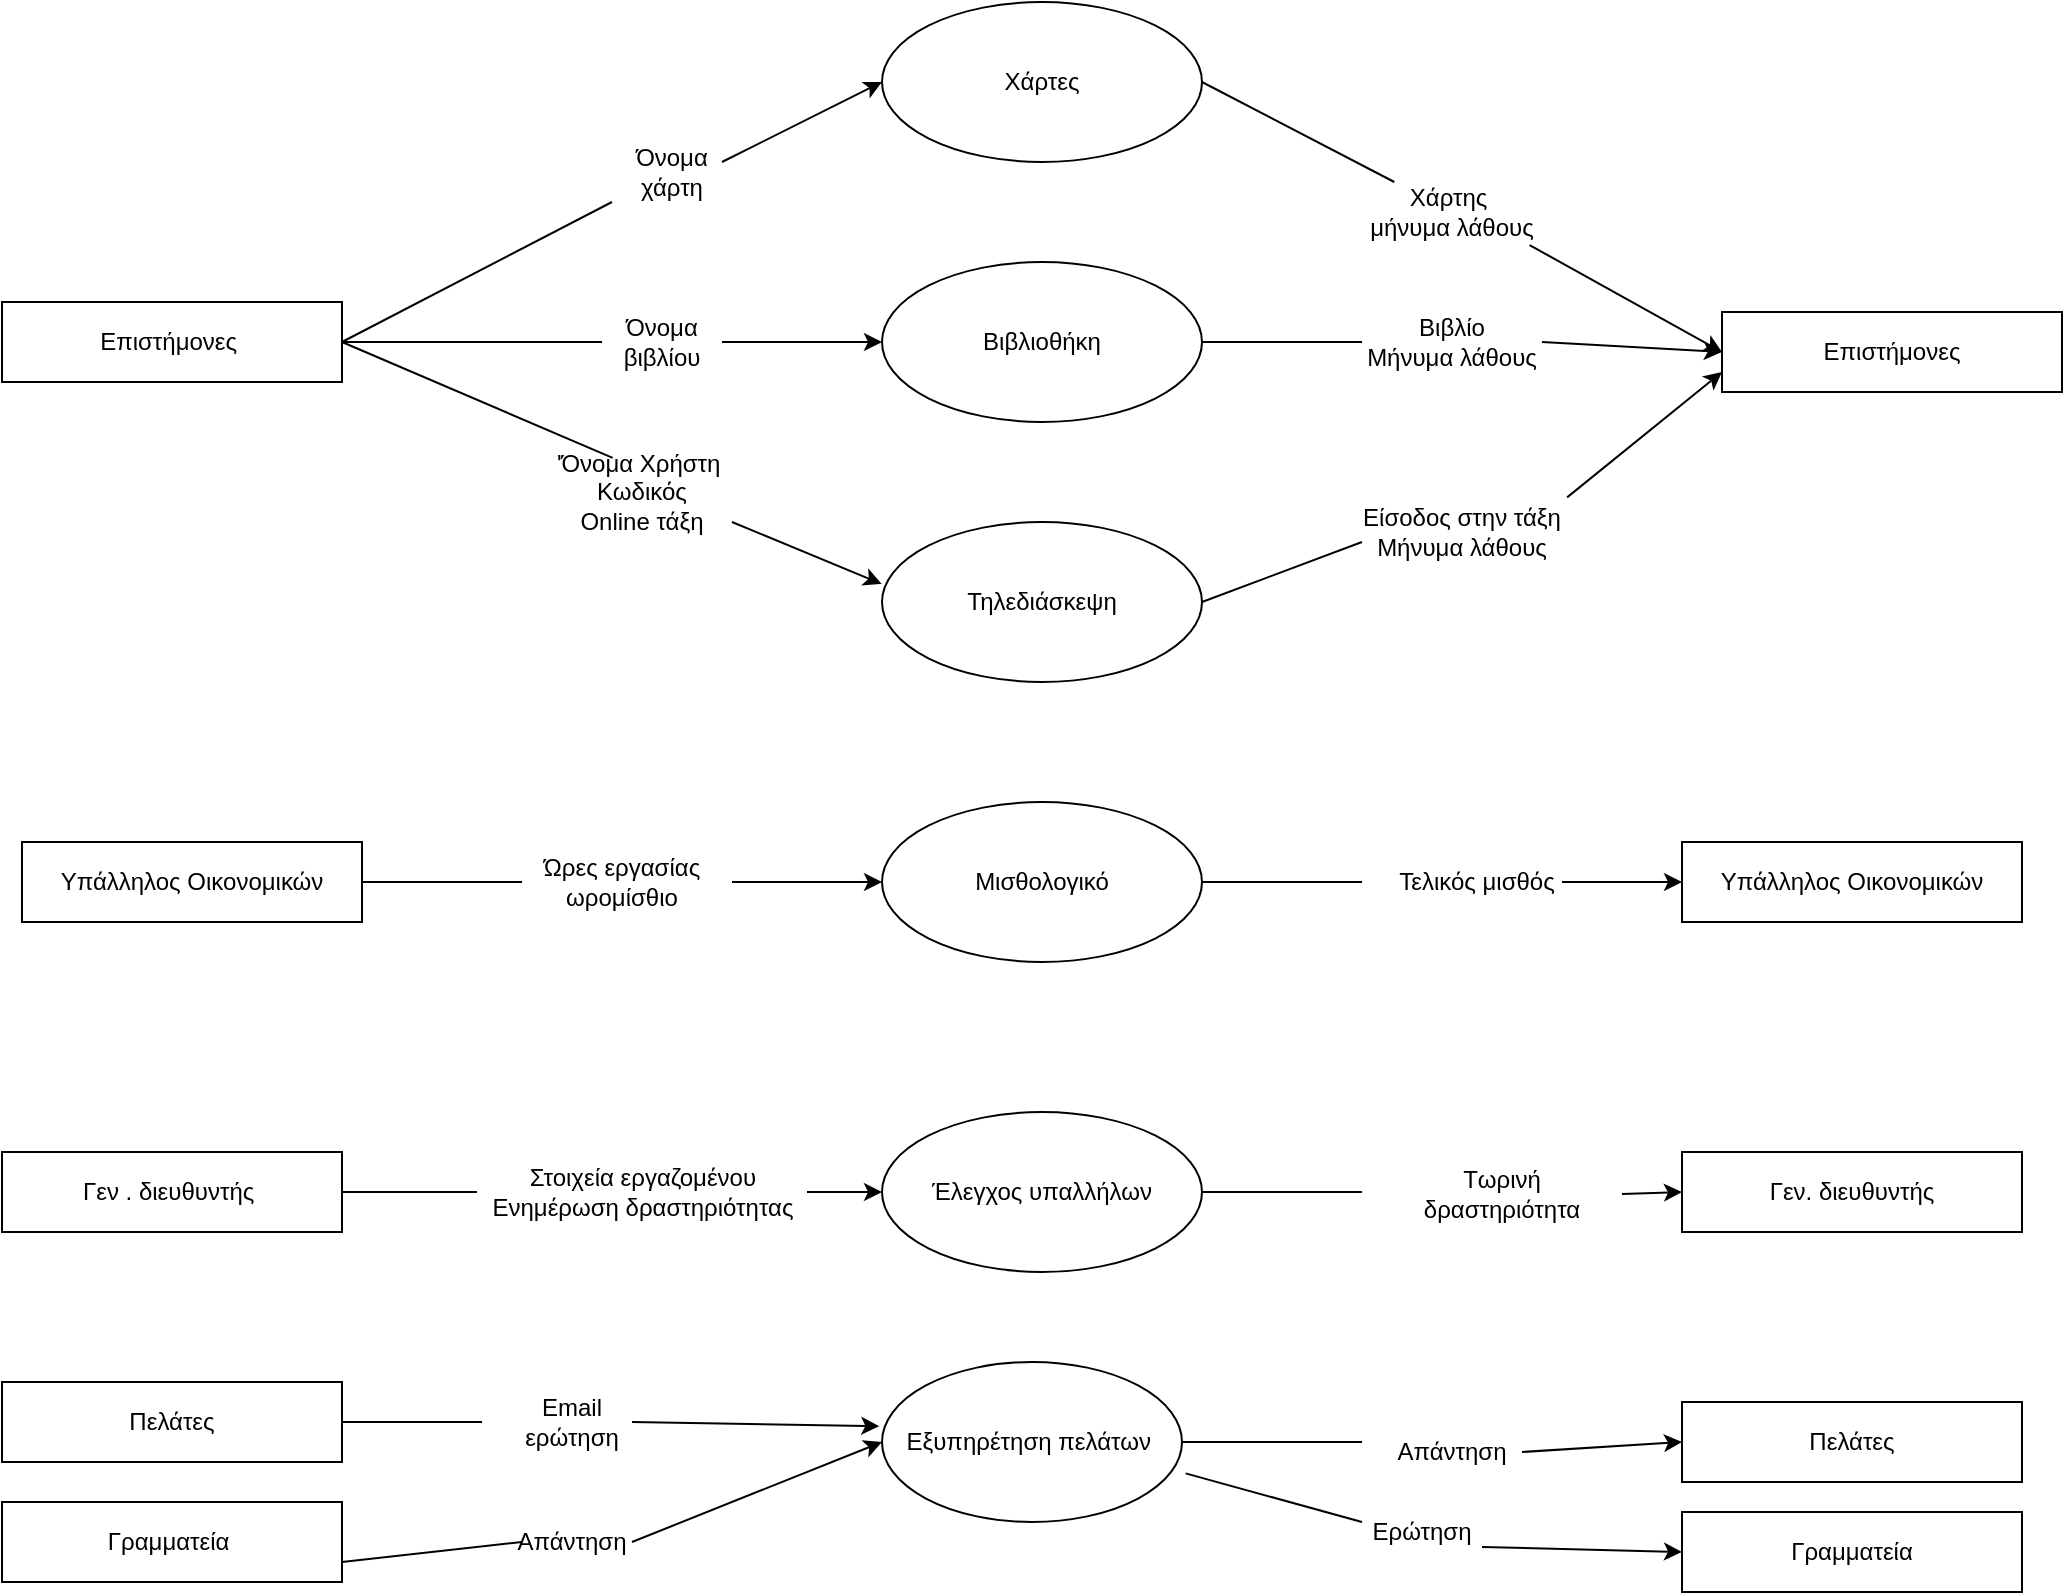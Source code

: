 <mxfile version="21.3.2" type="github">
  <diagram name="Σελίδα-1" id="d722_HOSetGY8IbsiXK8">
    <mxGraphModel dx="1608" dy="756" grid="1" gridSize="10" guides="1" tooltips="1" connect="1" arrows="1" fold="1" page="1" pageScale="1" pageWidth="3300" pageHeight="4681" math="0" shadow="0">
      <root>
        <mxCell id="0" />
        <mxCell id="1" parent="0" />
        <mxCell id="W4YdzC6T8s4nz27xlf9W-1" value="Επιστήμονες&amp;nbsp;" style="rounded=0;whiteSpace=wrap;html=1;" vertex="1" parent="1">
          <mxGeometry x="880" y="790" width="170" height="40" as="geometry" />
        </mxCell>
        <mxCell id="W4YdzC6T8s4nz27xlf9W-3" value="Χάρτες" style="ellipse;whiteSpace=wrap;html=1;align=center;" vertex="1" parent="1">
          <mxGeometry x="1320" y="640" width="160" height="80" as="geometry" />
        </mxCell>
        <mxCell id="W4YdzC6T8s4nz27xlf9W-4" value="" style="endArrow=none;html=1;rounded=0;exitX=1;exitY=0.5;exitDx=0;exitDy=0;entryX=0;entryY=1;entryDx=0;entryDy=0;" edge="1" parent="1" source="W4YdzC6T8s4nz27xlf9W-1" target="W4YdzC6T8s4nz27xlf9W-5">
          <mxGeometry width="50" height="50" relative="1" as="geometry">
            <mxPoint x="1080" y="710" as="sourcePoint" />
            <mxPoint x="1120" y="680" as="targetPoint" />
          </mxGeometry>
        </mxCell>
        <mxCell id="W4YdzC6T8s4nz27xlf9W-5" value="Όνομα χάρτη" style="text;html=1;strokeColor=none;fillColor=none;align=center;verticalAlign=middle;whiteSpace=wrap;rounded=0;" vertex="1" parent="1">
          <mxGeometry x="1185" y="710" width="60" height="30" as="geometry" />
        </mxCell>
        <mxCell id="W4YdzC6T8s4nz27xlf9W-6" value="" style="endArrow=classic;html=1;rounded=0;entryX=0;entryY=0.5;entryDx=0;entryDy=0;" edge="1" parent="1" target="W4YdzC6T8s4nz27xlf9W-3">
          <mxGeometry width="50" height="50" relative="1" as="geometry">
            <mxPoint x="1240" y="720" as="sourcePoint" />
            <mxPoint x="1260" y="640" as="targetPoint" />
          </mxGeometry>
        </mxCell>
        <mxCell id="W4YdzC6T8s4nz27xlf9W-7" value="Βιβλιοθήκη" style="ellipse;whiteSpace=wrap;html=1;align=center;" vertex="1" parent="1">
          <mxGeometry x="1320" y="770" width="160" height="80" as="geometry" />
        </mxCell>
        <mxCell id="W4YdzC6T8s4nz27xlf9W-8" value="" style="endArrow=none;html=1;rounded=0;exitX=1;exitY=0.5;exitDx=0;exitDy=0;entryX=0;entryY=0.5;entryDx=0;entryDy=0;" edge="1" parent="1" source="W4YdzC6T8s4nz27xlf9W-1" target="W4YdzC6T8s4nz27xlf9W-10">
          <mxGeometry width="50" height="50" relative="1" as="geometry">
            <mxPoint x="1030" y="700" as="sourcePoint" />
            <mxPoint x="1160" y="750" as="targetPoint" />
          </mxGeometry>
        </mxCell>
        <mxCell id="W4YdzC6T8s4nz27xlf9W-10" value="Όνομα βιβλίου" style="text;html=1;strokeColor=none;fillColor=none;align=center;verticalAlign=middle;whiteSpace=wrap;rounded=0;" vertex="1" parent="1">
          <mxGeometry x="1180" y="795" width="60" height="30" as="geometry" />
        </mxCell>
        <mxCell id="W4YdzC6T8s4nz27xlf9W-11" value="" style="endArrow=classic;html=1;rounded=0;exitX=1;exitY=0.5;exitDx=0;exitDy=0;entryX=0;entryY=0.5;entryDx=0;entryDy=0;" edge="1" parent="1" source="W4YdzC6T8s4nz27xlf9W-10" target="W4YdzC6T8s4nz27xlf9W-7">
          <mxGeometry width="50" height="50" relative="1" as="geometry">
            <mxPoint x="1250" y="800" as="sourcePoint" />
            <mxPoint x="1300" y="750" as="targetPoint" />
          </mxGeometry>
        </mxCell>
        <mxCell id="W4YdzC6T8s4nz27xlf9W-12" value="Τηλεδιάσκεψη" style="ellipse;whiteSpace=wrap;html=1;align=center;" vertex="1" parent="1">
          <mxGeometry x="1320" y="900" width="160" height="80" as="geometry" />
        </mxCell>
        <mxCell id="W4YdzC6T8s4nz27xlf9W-13" value="" style="endArrow=none;html=1;rounded=0;exitX=1;exitY=0.5;exitDx=0;exitDy=0;entryX=0.337;entryY=-0.068;entryDx=0;entryDy=0;entryPerimeter=0;" edge="1" parent="1" source="W4YdzC6T8s4nz27xlf9W-1" target="W4YdzC6T8s4nz27xlf9W-14">
          <mxGeometry width="50" height="50" relative="1" as="geometry">
            <mxPoint x="1110" y="880" as="sourcePoint" />
            <mxPoint x="1160" y="830" as="targetPoint" />
          </mxGeometry>
        </mxCell>
        <mxCell id="W4YdzC6T8s4nz27xlf9W-14" value="&#39;Όνομα Χρήστη&amp;nbsp;&lt;br&gt;Κωδικός&lt;br&gt;Online τάξη" style="text;html=1;strokeColor=none;fillColor=none;align=center;verticalAlign=middle;whiteSpace=wrap;rounded=0;" vertex="1" parent="1">
          <mxGeometry x="1155" y="870" width="90" height="30" as="geometry" />
        </mxCell>
        <mxCell id="W4YdzC6T8s4nz27xlf9W-15" value="" style="endArrow=classic;html=1;rounded=0;entryX=-0.001;entryY=0.387;entryDx=0;entryDy=0;exitX=1;exitY=1;exitDx=0;exitDy=0;entryPerimeter=0;" edge="1" parent="1" source="W4YdzC6T8s4nz27xlf9W-14" target="W4YdzC6T8s4nz27xlf9W-12">
          <mxGeometry width="50" height="50" relative="1" as="geometry">
            <mxPoint x="1230" y="880" as="sourcePoint" />
            <mxPoint x="1300" y="910" as="targetPoint" />
          </mxGeometry>
        </mxCell>
        <mxCell id="W4YdzC6T8s4nz27xlf9W-16" value="Επιστήμονες" style="whiteSpace=wrap;html=1;align=center;" vertex="1" parent="1">
          <mxGeometry x="1740" y="795" width="170" height="40" as="geometry" />
        </mxCell>
        <mxCell id="W4YdzC6T8s4nz27xlf9W-18" value="" style="endArrow=none;html=1;rounded=0;exitX=1;exitY=0.5;exitDx=0;exitDy=0;" edge="1" parent="1" source="W4YdzC6T8s4nz27xlf9W-3" target="W4YdzC6T8s4nz27xlf9W-19">
          <mxGeometry width="50" height="50" relative="1" as="geometry">
            <mxPoint x="1480" y="680" as="sourcePoint" />
            <mxPoint x="1600" y="750" as="targetPoint" />
          </mxGeometry>
        </mxCell>
        <mxCell id="W4YdzC6T8s4nz27xlf9W-19" value="Χάρτης&amp;nbsp;&lt;br&gt;μήνυμα λάθους" style="text;html=1;strokeColor=none;fillColor=none;align=center;verticalAlign=middle;whiteSpace=wrap;rounded=0;" vertex="1" parent="1">
          <mxGeometry x="1560" y="730" width="90" height="30" as="geometry" />
        </mxCell>
        <mxCell id="W4YdzC6T8s4nz27xlf9W-20" value="" style="endArrow=classic;html=1;rounded=0;entryX=0;entryY=0.5;entryDx=0;entryDy=0;exitX=0.931;exitY=1.051;exitDx=0;exitDy=0;exitPerimeter=0;" edge="1" parent="1" source="W4YdzC6T8s4nz27xlf9W-19" target="W4YdzC6T8s4nz27xlf9W-16">
          <mxGeometry width="50" height="50" relative="1" as="geometry">
            <mxPoint x="1660" y="840" as="sourcePoint" />
            <mxPoint x="1710" y="790" as="targetPoint" />
          </mxGeometry>
        </mxCell>
        <mxCell id="W4YdzC6T8s4nz27xlf9W-21" value="" style="endArrow=none;html=1;rounded=0;exitX=1;exitY=0.5;exitDx=0;exitDy=0;" edge="1" parent="1" source="W4YdzC6T8s4nz27xlf9W-7">
          <mxGeometry width="50" height="50" relative="1" as="geometry">
            <mxPoint x="1520" y="850" as="sourcePoint" />
            <mxPoint x="1560" y="810" as="targetPoint" />
          </mxGeometry>
        </mxCell>
        <mxCell id="W4YdzC6T8s4nz27xlf9W-22" value="Βιβλίο&lt;br&gt;Μήνυμα λάθους" style="text;html=1;strokeColor=none;fillColor=none;align=center;verticalAlign=middle;whiteSpace=wrap;rounded=0;" vertex="1" parent="1">
          <mxGeometry x="1560" y="795" width="90" height="30" as="geometry" />
        </mxCell>
        <mxCell id="W4YdzC6T8s4nz27xlf9W-23" value="" style="endArrow=classic;html=1;rounded=0;exitX=1;exitY=0.5;exitDx=0;exitDy=0;entryX=0;entryY=0.5;entryDx=0;entryDy=0;" edge="1" parent="1" source="W4YdzC6T8s4nz27xlf9W-22" target="W4YdzC6T8s4nz27xlf9W-16">
          <mxGeometry width="50" height="50" relative="1" as="geometry">
            <mxPoint x="1660" y="900" as="sourcePoint" />
            <mxPoint x="1710" y="850" as="targetPoint" />
          </mxGeometry>
        </mxCell>
        <mxCell id="W4YdzC6T8s4nz27xlf9W-24" value="" style="endArrow=none;html=1;rounded=0;exitX=1;exitY=0.5;exitDx=0;exitDy=0;" edge="1" parent="1" source="W4YdzC6T8s4nz27xlf9W-12">
          <mxGeometry width="50" height="50" relative="1" as="geometry">
            <mxPoint x="1520" y="960" as="sourcePoint" />
            <mxPoint x="1560" y="910" as="targetPoint" />
          </mxGeometry>
        </mxCell>
        <mxCell id="W4YdzC6T8s4nz27xlf9W-25" value="Είσοδος στην τάξη&lt;br&gt;Μήνυμα λάθους" style="text;html=1;strokeColor=none;fillColor=none;align=center;verticalAlign=middle;whiteSpace=wrap;rounded=0;" vertex="1" parent="1">
          <mxGeometry x="1550" y="890" width="120" height="30" as="geometry" />
        </mxCell>
        <mxCell id="W4YdzC6T8s4nz27xlf9W-26" value="" style="endArrow=classic;html=1;rounded=0;entryX=0;entryY=0.75;entryDx=0;entryDy=0;exitX=0.938;exitY=-0.077;exitDx=0;exitDy=0;exitPerimeter=0;" edge="1" parent="1" source="W4YdzC6T8s4nz27xlf9W-25" target="W4YdzC6T8s4nz27xlf9W-16">
          <mxGeometry width="50" height="50" relative="1" as="geometry">
            <mxPoint x="1710" y="920" as="sourcePoint" />
            <mxPoint x="1760" y="870" as="targetPoint" />
          </mxGeometry>
        </mxCell>
        <mxCell id="W4YdzC6T8s4nz27xlf9W-27" value="Υπάλληλος Οικονομικών" style="whiteSpace=wrap;html=1;align=center;" vertex="1" parent="1">
          <mxGeometry x="890" y="1060" width="170" height="40" as="geometry" />
        </mxCell>
        <mxCell id="W4YdzC6T8s4nz27xlf9W-28" value="Μισθολογικό" style="ellipse;whiteSpace=wrap;html=1;align=center;" vertex="1" parent="1">
          <mxGeometry x="1320" y="1040" width="160" height="80" as="geometry" />
        </mxCell>
        <mxCell id="W4YdzC6T8s4nz27xlf9W-29" value="" style="endArrow=none;html=1;rounded=0;exitX=1;exitY=0.5;exitDx=0;exitDy=0;" edge="1" parent="1" source="W4YdzC6T8s4nz27xlf9W-27">
          <mxGeometry width="50" height="50" relative="1" as="geometry">
            <mxPoint x="1100" y="1100" as="sourcePoint" />
            <mxPoint x="1140" y="1080" as="targetPoint" />
          </mxGeometry>
        </mxCell>
        <mxCell id="W4YdzC6T8s4nz27xlf9W-30" value="Ώρες εργασίας&lt;br&gt;ωρομίσθιο" style="text;html=1;strokeColor=none;fillColor=none;align=center;verticalAlign=middle;whiteSpace=wrap;rounded=0;" vertex="1" parent="1">
          <mxGeometry x="1135" y="1065" width="110" height="30" as="geometry" />
        </mxCell>
        <mxCell id="W4YdzC6T8s4nz27xlf9W-31" value="" style="endArrow=classic;html=1;rounded=0;exitX=1;exitY=0.5;exitDx=0;exitDy=0;entryX=0;entryY=0.5;entryDx=0;entryDy=0;" edge="1" parent="1" source="W4YdzC6T8s4nz27xlf9W-30" target="W4YdzC6T8s4nz27xlf9W-28">
          <mxGeometry width="50" height="50" relative="1" as="geometry">
            <mxPoint x="1290" y="1160" as="sourcePoint" />
            <mxPoint x="1340" y="1110" as="targetPoint" />
          </mxGeometry>
        </mxCell>
        <mxCell id="W4YdzC6T8s4nz27xlf9W-32" value="Υπάλληλος Οικονομικών" style="whiteSpace=wrap;html=1;align=center;" vertex="1" parent="1">
          <mxGeometry x="1720" y="1060" width="170" height="40" as="geometry" />
        </mxCell>
        <mxCell id="W4YdzC6T8s4nz27xlf9W-34" value="" style="endArrow=none;html=1;rounded=0;exitX=1;exitY=0.5;exitDx=0;exitDy=0;" edge="1" parent="1" source="W4YdzC6T8s4nz27xlf9W-28">
          <mxGeometry width="50" height="50" relative="1" as="geometry">
            <mxPoint x="1520" y="1100" as="sourcePoint" />
            <mxPoint x="1560" y="1080" as="targetPoint" />
          </mxGeometry>
        </mxCell>
        <mxCell id="W4YdzC6T8s4nz27xlf9W-35" value="Τελικός μισθός" style="text;html=1;strokeColor=none;fillColor=none;align=center;verticalAlign=middle;whiteSpace=wrap;rounded=0;" vertex="1" parent="1">
          <mxGeometry x="1575" y="1065" width="85" height="30" as="geometry" />
        </mxCell>
        <mxCell id="W4YdzC6T8s4nz27xlf9W-36" value="" style="endArrow=classic;html=1;rounded=0;entryX=0;entryY=0.5;entryDx=0;entryDy=0;exitX=1;exitY=0.5;exitDx=0;exitDy=0;" edge="1" parent="1" source="W4YdzC6T8s4nz27xlf9W-35" target="W4YdzC6T8s4nz27xlf9W-32">
          <mxGeometry width="50" height="50" relative="1" as="geometry">
            <mxPoint x="1640" y="1150" as="sourcePoint" />
            <mxPoint x="1690" y="1100" as="targetPoint" />
          </mxGeometry>
        </mxCell>
        <mxCell id="W4YdzC6T8s4nz27xlf9W-37" value="Γεν . διευθυντής&amp;nbsp;" style="whiteSpace=wrap;html=1;align=center;" vertex="1" parent="1">
          <mxGeometry x="880" y="1215" width="170" height="40" as="geometry" />
        </mxCell>
        <mxCell id="W4YdzC6T8s4nz27xlf9W-38" value="" style="endArrow=none;html=1;rounded=0;exitX=1;exitY=0.5;exitDx=0;exitDy=0;entryX=0;entryY=0.5;entryDx=0;entryDy=0;" edge="1" parent="1" source="W4YdzC6T8s4nz27xlf9W-37" target="W4YdzC6T8s4nz27xlf9W-39">
          <mxGeometry width="50" height="50" relative="1" as="geometry">
            <mxPoint x="1080" y="1270" as="sourcePoint" />
            <mxPoint x="1110" y="1260" as="targetPoint" />
          </mxGeometry>
        </mxCell>
        <mxCell id="W4YdzC6T8s4nz27xlf9W-39" value="Στοιχεία εργαζομένου&lt;br&gt;Ενημέρωση δραστηριότητας" style="text;html=1;strokeColor=none;fillColor=none;align=center;verticalAlign=middle;whiteSpace=wrap;rounded=0;" vertex="1" parent="1">
          <mxGeometry x="1117.5" y="1220" width="165" height="30" as="geometry" />
        </mxCell>
        <mxCell id="W4YdzC6T8s4nz27xlf9W-40" value="Έλεγχος υπαλλήλων" style="ellipse;whiteSpace=wrap;html=1;align=center;" vertex="1" parent="1">
          <mxGeometry x="1320" y="1195" width="160" height="80" as="geometry" />
        </mxCell>
        <mxCell id="W4YdzC6T8s4nz27xlf9W-41" value="" style="endArrow=classic;html=1;rounded=0;entryX=0;entryY=0.5;entryDx=0;entryDy=0;exitX=1;exitY=0.5;exitDx=0;exitDy=0;" edge="1" parent="1" source="W4YdzC6T8s4nz27xlf9W-39" target="W4YdzC6T8s4nz27xlf9W-40">
          <mxGeometry width="50" height="50" relative="1" as="geometry">
            <mxPoint x="1190" y="1360" as="sourcePoint" />
            <mxPoint x="1240" y="1310" as="targetPoint" />
          </mxGeometry>
        </mxCell>
        <mxCell id="W4YdzC6T8s4nz27xlf9W-42" value="" style="endArrow=none;html=1;rounded=0;exitX=1;exitY=0.5;exitDx=0;exitDy=0;" edge="1" parent="1" source="W4YdzC6T8s4nz27xlf9W-40">
          <mxGeometry width="50" height="50" relative="1" as="geometry">
            <mxPoint x="1520" y="1250" as="sourcePoint" />
            <mxPoint x="1560" y="1235" as="targetPoint" />
          </mxGeometry>
        </mxCell>
        <mxCell id="W4YdzC6T8s4nz27xlf9W-43" value="Τωρινή δραστηριότητα" style="text;html=1;strokeColor=none;fillColor=none;align=center;verticalAlign=middle;whiteSpace=wrap;rounded=0;" vertex="1" parent="1">
          <mxGeometry x="1570" y="1221" width="120" height="30" as="geometry" />
        </mxCell>
        <mxCell id="W4YdzC6T8s4nz27xlf9W-44" value="Γεν. διευθυντής" style="whiteSpace=wrap;html=1;align=center;" vertex="1" parent="1">
          <mxGeometry x="1720" y="1215" width="170" height="40" as="geometry" />
        </mxCell>
        <mxCell id="W4YdzC6T8s4nz27xlf9W-45" value="" style="endArrow=classic;html=1;rounded=0;entryX=0;entryY=0.5;entryDx=0;entryDy=0;exitX=1;exitY=0.5;exitDx=0;exitDy=0;" edge="1" parent="1" source="W4YdzC6T8s4nz27xlf9W-43" target="W4YdzC6T8s4nz27xlf9W-44">
          <mxGeometry width="50" height="50" relative="1" as="geometry">
            <mxPoint x="1630" y="1330" as="sourcePoint" />
            <mxPoint x="1680" y="1280" as="targetPoint" />
          </mxGeometry>
        </mxCell>
        <mxCell id="W4YdzC6T8s4nz27xlf9W-46" value="Πελάτες" style="whiteSpace=wrap;html=1;align=center;" vertex="1" parent="1">
          <mxGeometry x="880" y="1330" width="170" height="40" as="geometry" />
        </mxCell>
        <mxCell id="W4YdzC6T8s4nz27xlf9W-47" value="" style="endArrow=none;html=1;rounded=0;exitX=1;exitY=0.5;exitDx=0;exitDy=0;" edge="1" parent="1" source="W4YdzC6T8s4nz27xlf9W-46">
          <mxGeometry width="50" height="50" relative="1" as="geometry">
            <mxPoint x="1090" y="1360" as="sourcePoint" />
            <mxPoint x="1120" y="1350" as="targetPoint" />
          </mxGeometry>
        </mxCell>
        <mxCell id="W4YdzC6T8s4nz27xlf9W-48" value="Email&lt;br&gt;ερώτηση" style="text;html=1;strokeColor=none;fillColor=none;align=center;verticalAlign=middle;whiteSpace=wrap;rounded=0;" vertex="1" parent="1">
          <mxGeometry x="1135" y="1335" width="60" height="30" as="geometry" />
        </mxCell>
        <mxCell id="W4YdzC6T8s4nz27xlf9W-49" value="Εξυπηρέτηση πελάτων&amp;nbsp;" style="ellipse;whiteSpace=wrap;html=1;align=center;" vertex="1" parent="1">
          <mxGeometry x="1320" y="1320" width="150" height="80" as="geometry" />
        </mxCell>
        <mxCell id="W4YdzC6T8s4nz27xlf9W-50" value="" style="endArrow=classic;html=1;rounded=0;exitX=1;exitY=0.5;exitDx=0;exitDy=0;entryX=-0.009;entryY=0.401;entryDx=0;entryDy=0;entryPerimeter=0;" edge="1" parent="1" source="W4YdzC6T8s4nz27xlf9W-48" target="W4YdzC6T8s4nz27xlf9W-49">
          <mxGeometry width="50" height="50" relative="1" as="geometry">
            <mxPoint x="1230" y="1370" as="sourcePoint" />
            <mxPoint x="1280" y="1320" as="targetPoint" />
          </mxGeometry>
        </mxCell>
        <mxCell id="W4YdzC6T8s4nz27xlf9W-51" value="Πελάτες" style="whiteSpace=wrap;html=1;align=center;" vertex="1" parent="1">
          <mxGeometry x="1720" y="1340" width="170" height="40" as="geometry" />
        </mxCell>
        <mxCell id="W4YdzC6T8s4nz27xlf9W-52" value="" style="endArrow=none;html=1;rounded=0;exitX=1;exitY=0.5;exitDx=0;exitDy=0;" edge="1" parent="1" source="W4YdzC6T8s4nz27xlf9W-49">
          <mxGeometry width="50" height="50" relative="1" as="geometry">
            <mxPoint x="1510" y="1370" as="sourcePoint" />
            <mxPoint x="1560" y="1360" as="targetPoint" />
          </mxGeometry>
        </mxCell>
        <mxCell id="W4YdzC6T8s4nz27xlf9W-53" value="Απάντηση" style="text;html=1;strokeColor=none;fillColor=none;align=center;verticalAlign=middle;whiteSpace=wrap;rounded=0;" vertex="1" parent="1">
          <mxGeometry x="1570" y="1350" width="70" height="30" as="geometry" />
        </mxCell>
        <mxCell id="W4YdzC6T8s4nz27xlf9W-54" value="" style="endArrow=classic;html=1;rounded=0;exitX=1;exitY=0.5;exitDx=0;exitDy=0;" edge="1" parent="1" source="W4YdzC6T8s4nz27xlf9W-53">
          <mxGeometry width="50" height="50" relative="1" as="geometry">
            <mxPoint x="1650" y="1390" as="sourcePoint" />
            <mxPoint x="1720" y="1360" as="targetPoint" />
          </mxGeometry>
        </mxCell>
        <mxCell id="W4YdzC6T8s4nz27xlf9W-55" value="Γραμματεία&amp;nbsp;" style="whiteSpace=wrap;html=1;align=center;" vertex="1" parent="1">
          <mxGeometry x="880" y="1390" width="170" height="40" as="geometry" />
        </mxCell>
        <mxCell id="W4YdzC6T8s4nz27xlf9W-56" value="" style="endArrow=none;html=1;rounded=0;exitX=1;exitY=0.75;exitDx=0;exitDy=0;" edge="1" parent="1" source="W4YdzC6T8s4nz27xlf9W-55">
          <mxGeometry width="50" height="50" relative="1" as="geometry">
            <mxPoint x="1110" y="1440" as="sourcePoint" />
            <mxPoint x="1140" y="1410" as="targetPoint" />
          </mxGeometry>
        </mxCell>
        <mxCell id="W4YdzC6T8s4nz27xlf9W-57" value="Απάντηση" style="text;html=1;strokeColor=none;fillColor=none;align=center;verticalAlign=middle;whiteSpace=wrap;rounded=0;" vertex="1" parent="1">
          <mxGeometry x="1135" y="1395" width="60" height="30" as="geometry" />
        </mxCell>
        <mxCell id="W4YdzC6T8s4nz27xlf9W-60" value="" style="endArrow=classic;html=1;rounded=0;exitX=1;exitY=0.5;exitDx=0;exitDy=0;entryX=0;entryY=0.5;entryDx=0;entryDy=0;" edge="1" parent="1" source="W4YdzC6T8s4nz27xlf9W-57" target="W4YdzC6T8s4nz27xlf9W-49">
          <mxGeometry width="50" height="50" relative="1" as="geometry">
            <mxPoint x="1230" y="1440" as="sourcePoint" />
            <mxPoint x="1280" y="1390" as="targetPoint" />
          </mxGeometry>
        </mxCell>
        <mxCell id="W4YdzC6T8s4nz27xlf9W-61" value="Γραμματεία" style="whiteSpace=wrap;html=1;align=center;" vertex="1" parent="1">
          <mxGeometry x="1720" y="1395" width="170" height="40" as="geometry" />
        </mxCell>
        <mxCell id="W4YdzC6T8s4nz27xlf9W-62" value="" style="endArrow=none;html=1;rounded=0;exitX=1.012;exitY=0.696;exitDx=0;exitDy=0;exitPerimeter=0;" edge="1" parent="1" source="W4YdzC6T8s4nz27xlf9W-49">
          <mxGeometry width="50" height="50" relative="1" as="geometry">
            <mxPoint x="1480" y="1460" as="sourcePoint" />
            <mxPoint x="1560" y="1400" as="targetPoint" />
          </mxGeometry>
        </mxCell>
        <mxCell id="W4YdzC6T8s4nz27xlf9W-63" value="Ερώτηση" style="text;html=1;strokeColor=none;fillColor=none;align=center;verticalAlign=middle;whiteSpace=wrap;rounded=0;" vertex="1" parent="1">
          <mxGeometry x="1560" y="1390" width="60" height="30" as="geometry" />
        </mxCell>
        <mxCell id="W4YdzC6T8s4nz27xlf9W-64" value="" style="endArrow=classic;html=1;rounded=0;exitX=1;exitY=0.75;exitDx=0;exitDy=0;entryX=0;entryY=0.5;entryDx=0;entryDy=0;" edge="1" parent="1" source="W4YdzC6T8s4nz27xlf9W-63" target="W4YdzC6T8s4nz27xlf9W-61">
          <mxGeometry width="50" height="50" relative="1" as="geometry">
            <mxPoint x="1630" y="1540" as="sourcePoint" />
            <mxPoint x="1680" y="1490" as="targetPoint" />
          </mxGeometry>
        </mxCell>
      </root>
    </mxGraphModel>
  </diagram>
</mxfile>
